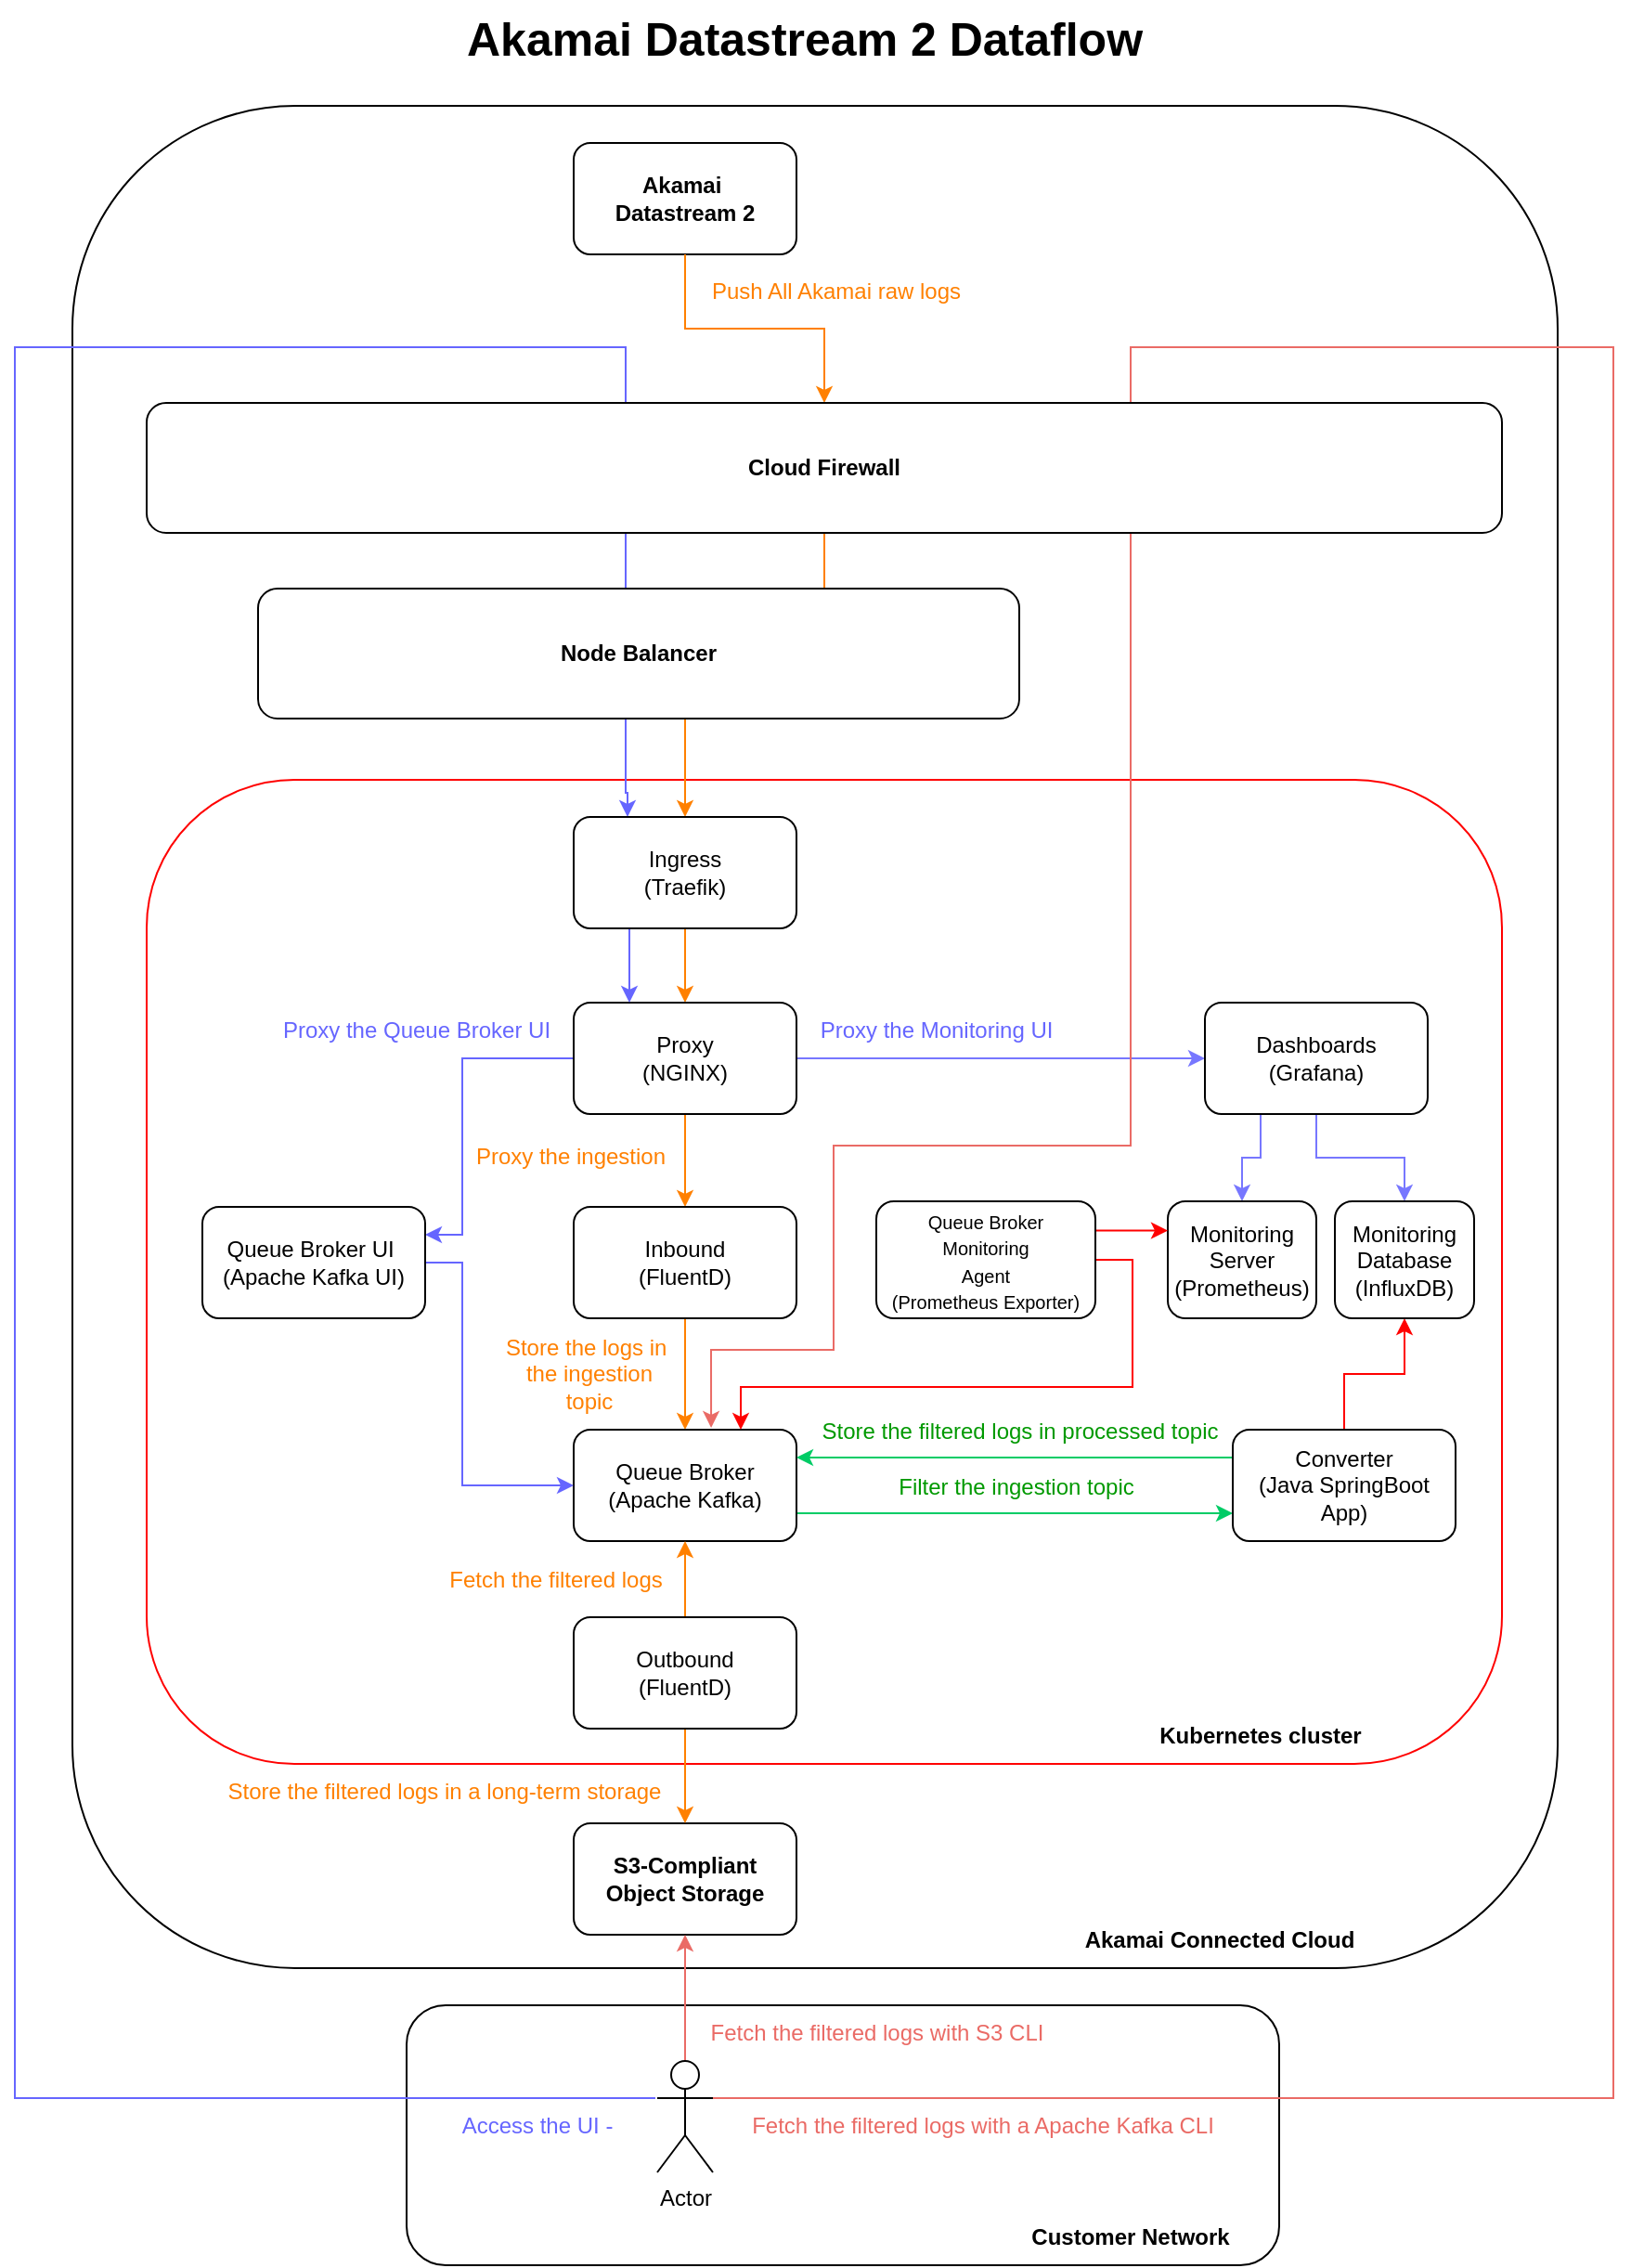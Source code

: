 <mxfile version="26.1.1">
  <diagram name="Page-1" id="92RJ4OFCEY1Zh97tm0ry">
    <mxGraphModel dx="954" dy="1360" grid="1" gridSize="10" guides="1" tooltips="1" connect="1" arrows="1" fold="1" page="1" pageScale="1" pageWidth="1169" pageHeight="827" math="0" shadow="0">
      <root>
        <mxCell id="0" />
        <mxCell id="1" parent="0" />
        <mxCell id="86" value="" style="rounded=1;whiteSpace=wrap;html=1;fillColor=none;" parent="1" vertex="1">
          <mxGeometry x="190" y="-770" width="800" height="1003" as="geometry" />
        </mxCell>
        <mxCell id="78" value="" style="rounded=1;whiteSpace=wrap;html=1;fillColor=none;" parent="1" vertex="1">
          <mxGeometry x="370" y="253" width="470" height="140" as="geometry" />
        </mxCell>
        <mxCell id="65" value="" style="rounded=1;whiteSpace=wrap;html=1;fillColor=none;strokeColor=light-dark(#ff0000, #ededed);" parent="1" vertex="1">
          <mxGeometry x="230" y="-407" width="730" height="530" as="geometry" />
        </mxCell>
        <mxCell id="14" style="edgeStyle=orthogonalEdgeStyle;rounded=0;orthogonalLoop=1;jettySize=auto;html=1;exitX=0.5;exitY=1;exitDx=0;exitDy=0;strokeColor=#FF8000;" parent="1" source="66" target="Ff-utBMH50buQREXnOfn-2" edge="1">
          <mxGeometry relative="1" as="geometry" />
        </mxCell>
        <mxCell id="70" style="edgeStyle=orthogonalEdgeStyle;rounded=0;orthogonalLoop=1;jettySize=auto;html=1;exitX=0.5;exitY=1;exitDx=0;exitDy=0;strokeColor=#FF8000;" parent="1" source="90" target="66" edge="1">
          <mxGeometry relative="1" as="geometry" />
        </mxCell>
        <mxCell id="Ff-utBMH50buQREXnOfn-1" value="Akamai&amp;nbsp;&lt;div&gt;Datastream 2&lt;/div&gt;" style="rounded=1;whiteSpace=wrap;html=1;fontStyle=1" parent="1" vertex="1">
          <mxGeometry x="460" y="-750" width="120" height="60" as="geometry" />
        </mxCell>
        <mxCell id="13" style="edgeStyle=orthogonalEdgeStyle;rounded=0;orthogonalLoop=1;jettySize=auto;html=1;exitX=0.5;exitY=1;exitDx=0;exitDy=0;strokeColor=#FF8000;" parent="1" source="Ff-utBMH50buQREXnOfn-2" target="Ff-utBMH50buQREXnOfn-3" edge="1">
          <mxGeometry relative="1" as="geometry" />
        </mxCell>
        <mxCell id="92" style="edgeStyle=orthogonalEdgeStyle;rounded=0;orthogonalLoop=1;jettySize=auto;html=1;entryX=1;entryY=0.25;entryDx=0;entryDy=0;strokeColor=light-dark(#6666ff, #ededed);exitX=0;exitY=0.5;exitDx=0;exitDy=0;" parent="1" source="Ff-utBMH50buQREXnOfn-2" target="30" edge="1">
          <mxGeometry relative="1" as="geometry">
            <mxPoint x="460" y="-242" as="sourcePoint" />
            <Array as="points">
              <mxPoint x="400" y="-257" />
              <mxPoint x="400" y="-162" />
            </Array>
          </mxGeometry>
        </mxCell>
        <mxCell id="8y0jEUqWhy8GcEJK-lbW-94" style="edgeStyle=orthogonalEdgeStyle;rounded=0;orthogonalLoop=1;jettySize=auto;html=1;entryX=0;entryY=0.5;entryDx=0;entryDy=0;strokeColor=light-dark(#7777ff, #ededed);" edge="1" parent="1" source="Ff-utBMH50buQREXnOfn-2" target="8y0jEUqWhy8GcEJK-lbW-93">
          <mxGeometry relative="1" as="geometry" />
        </mxCell>
        <mxCell id="Ff-utBMH50buQREXnOfn-2" value="Proxy&lt;div&gt;(NGINX)&lt;/div&gt;" style="rounded=1;whiteSpace=wrap;html=1;" parent="1" vertex="1">
          <mxGeometry x="460" y="-287" width="120" height="60" as="geometry" />
        </mxCell>
        <mxCell id="9" style="edgeStyle=orthogonalEdgeStyle;rounded=0;orthogonalLoop=1;jettySize=auto;html=1;exitX=0.5;exitY=1;exitDx=0;exitDy=0;entryX=0.5;entryY=0;entryDx=0;entryDy=0;strokeColor=#FF8000;" parent="1" source="Ff-utBMH50buQREXnOfn-3" target="Ff-utBMH50buQREXnOfn-4" edge="1">
          <mxGeometry relative="1" as="geometry" />
        </mxCell>
        <mxCell id="Ff-utBMH50buQREXnOfn-3" value="Inbound&lt;div&gt;(FluentD)&lt;/div&gt;" style="rounded=1;whiteSpace=wrap;html=1;" parent="1" vertex="1">
          <mxGeometry x="460" y="-177" width="120" height="60" as="geometry" />
        </mxCell>
        <mxCell id="57" style="edgeStyle=orthogonalEdgeStyle;rounded=0;orthogonalLoop=1;jettySize=auto;html=1;exitX=1;exitY=0.75;exitDx=0;exitDy=0;entryX=0;entryY=0.75;entryDx=0;entryDy=0;strokeColor=light-dark(#00cc66, #008f00);" parent="1" source="Ff-utBMH50buQREXnOfn-4" target="Ff-utBMH50buQREXnOfn-5" edge="1">
          <mxGeometry relative="1" as="geometry" />
        </mxCell>
        <mxCell id="Ff-utBMH50buQREXnOfn-4" value="Queue Broker&lt;div&gt;(Apache Kafka)&lt;/div&gt;" style="rounded=1;whiteSpace=wrap;html=1;" parent="1" vertex="1">
          <mxGeometry x="460" y="-57" width="120" height="60" as="geometry" />
        </mxCell>
        <mxCell id="11" style="edgeStyle=orthogonalEdgeStyle;rounded=0;orthogonalLoop=1;jettySize=auto;html=1;exitX=0;exitY=0.25;exitDx=0;exitDy=0;entryX=1;entryY=0.25;entryDx=0;entryDy=0;fontColor=#009900;strokeColor=#00CC66;" parent="1" source="Ff-utBMH50buQREXnOfn-5" target="Ff-utBMH50buQREXnOfn-4" edge="1">
          <mxGeometry relative="1" as="geometry" />
        </mxCell>
        <mxCell id="8y0jEUqWhy8GcEJK-lbW-100" style="edgeStyle=orthogonalEdgeStyle;rounded=0;orthogonalLoop=1;jettySize=auto;html=1;strokeColor=light-dark(#ff0000, #ededed);" edge="1" parent="1" source="Ff-utBMH50buQREXnOfn-5" target="8y0jEUqWhy8GcEJK-lbW-95">
          <mxGeometry relative="1" as="geometry" />
        </mxCell>
        <mxCell id="Ff-utBMH50buQREXnOfn-5" value="Converter&lt;div&gt;(Java SpringBoot App)&lt;/div&gt;" style="rounded=1;whiteSpace=wrap;html=1;" parent="1" vertex="1">
          <mxGeometry x="815" y="-57" width="120" height="60" as="geometry" />
        </mxCell>
        <mxCell id="Ff-utBMH50buQREXnOfn-6" value="S3-Compliant&lt;div&gt;Object Storage&lt;/div&gt;" style="rounded=1;whiteSpace=wrap;html=1;fontStyle=1" parent="1" vertex="1">
          <mxGeometry x="460" y="155" width="120" height="60" as="geometry" />
        </mxCell>
        <mxCell id="18" value="Proxy the ingestion" style="text;html=1;align=center;verticalAlign=middle;resizable=0;points=[];autosize=1;strokeColor=none;fillColor=none;fontColor=#FF8000;" parent="1" vertex="1">
          <mxGeometry x="393" y="-219" width="130" height="30" as="geometry" />
        </mxCell>
        <mxCell id="19" value="Store the logs in&amp;nbsp;&lt;div&gt;the ingestion&lt;/div&gt;&lt;div&gt;&amp;nbsp;topic&amp;nbsp;&lt;/div&gt;" style="text;html=1;align=center;verticalAlign=middle;resizable=0;points=[];autosize=1;strokeColor=none;fillColor=none;fontColor=#FF8000;" parent="1" vertex="1">
          <mxGeometry x="413" y="-117" width="110" height="60" as="geometry" />
        </mxCell>
        <mxCell id="22" value="Store the filtered logs in processed topic" style="text;html=1;align=center;verticalAlign=middle;resizable=0;points=[];autosize=1;strokeColor=none;fillColor=none;fontColor=#009900;rotation=0;" parent="1" vertex="1">
          <mxGeometry x="580" y="-71" width="240" height="30" as="geometry" />
        </mxCell>
        <mxCell id="28" style="edgeStyle=orthogonalEdgeStyle;rounded=0;orthogonalLoop=1;jettySize=auto;html=1;fontColor=#EA6B66;strokeColor=#EA6B66;entryX=0.5;entryY=1;entryDx=0;entryDy=0;" parent="1" source="25" target="Ff-utBMH50buQREXnOfn-6" edge="1">
          <mxGeometry relative="1" as="geometry">
            <mxPoint x="520" y="243" as="targetPoint" />
          </mxGeometry>
        </mxCell>
        <mxCell id="62" style="edgeStyle=orthogonalEdgeStyle;rounded=0;orthogonalLoop=1;jettySize=auto;html=1;entryX=0.25;entryY=0;entryDx=0;entryDy=0;strokeColor=#6666FF;" parent="1" edge="1">
          <mxGeometry relative="1" as="geometry">
            <Array as="points">
              <mxPoint x="159" y="303" />
              <mxPoint x="159" y="-640" />
              <mxPoint x="488" y="-640" />
              <mxPoint x="488" y="-400" />
              <mxPoint x="489" y="-400" />
            </Array>
            <mxPoint x="504" y="303.029" as="sourcePoint" />
            <mxPoint x="489" y="-387" as="targetPoint" />
          </mxGeometry>
        </mxCell>
        <mxCell id="76" style="edgeStyle=orthogonalEdgeStyle;rounded=0;orthogonalLoop=1;jettySize=auto;html=1;strokeColor=#EA6B66;endArrow=classic;startFill=0;entryX=0.617;entryY=-0.017;entryDx=0;entryDy=0;entryPerimeter=0;startArrow=none;endFill=1;" parent="1" source="25" edge="1" target="Ff-utBMH50buQREXnOfn-4">
          <mxGeometry relative="1" as="geometry">
            <mxPoint x="740" y="-550" as="targetPoint" />
            <Array as="points">
              <mxPoint x="1020" y="303" />
              <mxPoint x="1020" y="-640" />
              <mxPoint x="760" y="-640" />
              <mxPoint x="760" y="-210" />
              <mxPoint x="600" y="-210" />
              <mxPoint x="600" y="-100" />
              <mxPoint x="534" y="-100" />
            </Array>
          </mxGeometry>
        </mxCell>
        <mxCell id="25" value="Actor" style="shape=umlActor;verticalLabelPosition=bottom;verticalAlign=top;html=1;" parent="1" vertex="1">
          <mxGeometry x="505" y="283" width="30" height="60" as="geometry" />
        </mxCell>
        <mxCell id="26" value="Fetch the filtered logs with S3 CLI" style="text;html=1;align=center;verticalAlign=middle;resizable=0;points=[];autosize=1;strokeColor=none;fillColor=none;fontColor=#EA6B66;" parent="1" vertex="1">
          <mxGeometry x="523" y="253" width="200" height="30" as="geometry" />
        </mxCell>
        <mxCell id="31" style="edgeStyle=orthogonalEdgeStyle;rounded=0;orthogonalLoop=1;jettySize=auto;html=1;entryX=0;entryY=0.5;entryDx=0;entryDy=0;strokeColor=#6666FF;" parent="1" source="30" target="Ff-utBMH50buQREXnOfn-4" edge="1">
          <mxGeometry relative="1" as="geometry">
            <Array as="points">
              <mxPoint x="400" y="-147" />
              <mxPoint x="400" y="-27" />
            </Array>
          </mxGeometry>
        </mxCell>
        <mxCell id="30" value="&lt;div&gt;Queue Broker UI&amp;nbsp;&lt;/div&gt;&lt;div&gt;(Apache Kafka UI)&lt;/div&gt;" style="rounded=1;whiteSpace=wrap;html=1;" parent="1" vertex="1">
          <mxGeometry x="260" y="-177" width="120" height="60" as="geometry" />
        </mxCell>
        <mxCell id="36" value="&lt;font color=&quot;#6666ff&quot;&gt;Proxy the Queue Broker UI&lt;/font&gt;" style="text;html=1;align=center;verticalAlign=middle;resizable=0;points=[];autosize=1;strokeColor=none;fillColor=none;fontColor=default;" parent="1" vertex="1">
          <mxGeometry x="290" y="-287.5" width="170" height="30" as="geometry" />
        </mxCell>
        <mxCell id="54" value="" style="edgeStyle=orthogonalEdgeStyle;rounded=0;orthogonalLoop=1;jettySize=auto;html=1;strokeColor=#FF8000;" parent="1" source="48" target="Ff-utBMH50buQREXnOfn-4" edge="1">
          <mxGeometry relative="1" as="geometry" />
        </mxCell>
        <mxCell id="60" style="edgeStyle=orthogonalEdgeStyle;rounded=0;orthogonalLoop=1;jettySize=auto;html=1;entryX=0.5;entryY=0;entryDx=0;entryDy=0;strokeColor=#FF8000;" parent="1" source="48" target="Ff-utBMH50buQREXnOfn-6" edge="1">
          <mxGeometry relative="1" as="geometry" />
        </mxCell>
        <mxCell id="48" value="&lt;div&gt;Outbound&lt;/div&gt;&lt;div&gt;(FluentD)&lt;/div&gt;" style="rounded=1;whiteSpace=wrap;html=1;" parent="1" vertex="1">
          <mxGeometry x="460" y="44" width="120" height="60" as="geometry" />
        </mxCell>
        <mxCell id="51" value="Push All Akamai raw logs" style="text;html=1;align=center;verticalAlign=middle;resizable=0;points=[];autosize=1;strokeColor=none;fillColor=none;fontColor=#FF8000;" parent="1" vertex="1">
          <mxGeometry x="521" y="-685" width="160" height="30" as="geometry" />
        </mxCell>
        <mxCell id="55" value="Fetch the filtered logs" style="text;html=1;align=center;verticalAlign=middle;resizable=0;points=[];autosize=1;strokeColor=none;fillColor=none;fontColor=#FF8000;" parent="1" vertex="1">
          <mxGeometry x="380" y="9" width="140" height="30" as="geometry" />
        </mxCell>
        <mxCell id="21" value="Filter the ingestion topic" style="text;html=1;align=center;verticalAlign=middle;resizable=0;points=[];autosize=1;strokeColor=none;fillColor=none;fontColor=#009900;" parent="1" vertex="1">
          <mxGeometry x="623" y="-41" width="150" height="30" as="geometry" />
        </mxCell>
        <mxCell id="61" value="Store the filtered logs in a long-term storage" style="text;html=1;align=center;verticalAlign=middle;resizable=0;points=[];autosize=1;strokeColor=none;fillColor=none;fontColor=#FF8000;" parent="1" vertex="1">
          <mxGeometry x="260" y="123" width="260" height="30" as="geometry" />
        </mxCell>
        <mxCell id="64" value="Access the UI -" style="text;html=1;align=center;verticalAlign=middle;resizable=0;points=[];autosize=1;strokeColor=none;fillColor=none;fontColor=#6666FF;" parent="1" vertex="1">
          <mxGeometry x="390" y="303" width="100" height="30" as="geometry" />
        </mxCell>
        <mxCell id="73" style="edgeStyle=orthogonalEdgeStyle;rounded=0;orthogonalLoop=1;jettySize=auto;html=1;exitX=0.25;exitY=1;exitDx=0;exitDy=0;entryX=0.25;entryY=0;entryDx=0;entryDy=0;strokeColor=#6666FF;" parent="1" source="66" target="Ff-utBMH50buQREXnOfn-2" edge="1">
          <mxGeometry relative="1" as="geometry" />
        </mxCell>
        <mxCell id="66" value="Ingress&lt;div&gt;(Traefik)&lt;/div&gt;" style="rounded=1;whiteSpace=wrap;html=1;" parent="1" vertex="1">
          <mxGeometry x="460" y="-387" width="120" height="60" as="geometry" />
        </mxCell>
        <mxCell id="77" value="Fetch the filtered logs with a Apache Kafka CLI" style="text;html=1;align=center;verticalAlign=middle;resizable=0;points=[];autosize=1;strokeColor=none;fillColor=none;fontColor=#EA6B66;" parent="1" vertex="1">
          <mxGeometry x="545" y="303" width="270" height="30" as="geometry" />
        </mxCell>
        <mxCell id="80" value="Customer Network" style="text;html=1;strokeColor=none;fillColor=none;align=center;verticalAlign=middle;whiteSpace=wrap;rounded=0;fontStyle=1" parent="1" vertex="1">
          <mxGeometry x="640" y="363" width="240" height="30" as="geometry" />
        </mxCell>
        <mxCell id="83" value="Node Balancer" style="rounded=1;whiteSpace=wrap;html=1;fontStyle=1" parent="1" vertex="1">
          <mxGeometry x="290" y="-510" width="410" height="70" as="geometry" />
        </mxCell>
        <mxCell id="85" value="Kubernetes cluster" style="text;html=1;strokeColor=none;fillColor=none;align=center;verticalAlign=middle;whiteSpace=wrap;rounded=0;fontStyle=1" parent="1" vertex="1">
          <mxGeometry x="710" y="93" width="240" height="30" as="geometry" />
        </mxCell>
        <mxCell id="88" value="Akamai Connected Cloud" style="text;html=1;strokeColor=none;fillColor=none;align=center;verticalAlign=middle;whiteSpace=wrap;rounded=0;fontStyle=1" parent="1" vertex="1">
          <mxGeometry x="688" y="203" width="240" height="30" as="geometry" />
        </mxCell>
        <mxCell id="89" value="Akamai Datastream 2 Dataflow" style="text;html=1;align=center;verticalAlign=middle;resizable=0;points=[];autosize=1;strokeColor=none;fillColor=none;fontSize=25;fontStyle=1" parent="1" vertex="1">
          <mxGeometry x="389" y="-827" width="390" height="40" as="geometry" />
        </mxCell>
        <mxCell id="91" value="" style="edgeStyle=orthogonalEdgeStyle;rounded=0;orthogonalLoop=1;jettySize=auto;html=1;exitX=0.5;exitY=1;exitDx=0;exitDy=0;strokeColor=#FF8000;" parent="1" source="Ff-utBMH50buQREXnOfn-1" target="90" edge="1">
          <mxGeometry relative="1" as="geometry">
            <mxPoint x="520" y="-690" as="sourcePoint" />
            <mxPoint x="520" y="-387" as="targetPoint" />
          </mxGeometry>
        </mxCell>
        <mxCell id="90" value="Cloud Firewall" style="rounded=1;whiteSpace=wrap;html=1;fontStyle=1" parent="1" vertex="1">
          <mxGeometry x="230" y="-610" width="730" height="70" as="geometry" />
        </mxCell>
        <mxCell id="8y0jEUqWhy8GcEJK-lbW-101" style="edgeStyle=orthogonalEdgeStyle;rounded=0;orthogonalLoop=1;jettySize=auto;html=1;entryX=0.5;entryY=0;entryDx=0;entryDy=0;strokeColor=light-dark(#7777ff, #ededed);" edge="1" parent="1" source="8y0jEUqWhy8GcEJK-lbW-93" target="8y0jEUqWhy8GcEJK-lbW-95">
          <mxGeometry relative="1" as="geometry" />
        </mxCell>
        <mxCell id="8y0jEUqWhy8GcEJK-lbW-102" style="edgeStyle=orthogonalEdgeStyle;rounded=0;orthogonalLoop=1;jettySize=auto;html=1;exitX=0.25;exitY=1;exitDx=0;exitDy=0;entryX=0.5;entryY=0;entryDx=0;entryDy=0;strokeColor=light-dark(#7777ff, #ededed);" edge="1" parent="1" source="8y0jEUqWhy8GcEJK-lbW-93" target="8y0jEUqWhy8GcEJK-lbW-96">
          <mxGeometry relative="1" as="geometry" />
        </mxCell>
        <mxCell id="8y0jEUqWhy8GcEJK-lbW-93" value="&lt;div&gt;Dashboards&lt;/div&gt;&lt;div&gt;(Grafana)&lt;/div&gt;" style="rounded=1;whiteSpace=wrap;html=1;" vertex="1" parent="1">
          <mxGeometry x="800" y="-287" width="120" height="60" as="geometry" />
        </mxCell>
        <mxCell id="8y0jEUqWhy8GcEJK-lbW-95" value="&lt;div&gt;Monitoring Database&lt;/div&gt;&lt;div&gt;(InfluxDB)&lt;/div&gt;" style="rounded=1;whiteSpace=wrap;html=1;" vertex="1" parent="1">
          <mxGeometry x="870" y="-180" width="75" height="63" as="geometry" />
        </mxCell>
        <mxCell id="8y0jEUqWhy8GcEJK-lbW-96" value="Monitoring Server&lt;div&gt;(Prometheus)&lt;/div&gt;" style="rounded=1;whiteSpace=wrap;html=1;" vertex="1" parent="1">
          <mxGeometry x="780" y="-180" width="80" height="63" as="geometry" />
        </mxCell>
        <mxCell id="8y0jEUqWhy8GcEJK-lbW-103" style="edgeStyle=orthogonalEdgeStyle;rounded=0;orthogonalLoop=1;jettySize=auto;html=1;exitX=1;exitY=0.25;exitDx=0;exitDy=0;entryX=0;entryY=0.25;entryDx=0;entryDy=0;strokeColor=light-dark(#ff0000, #ededed);" edge="1" parent="1" source="8y0jEUqWhy8GcEJK-lbW-99" target="8y0jEUqWhy8GcEJK-lbW-96">
          <mxGeometry relative="1" as="geometry" />
        </mxCell>
        <mxCell id="8y0jEUqWhy8GcEJK-lbW-104" style="edgeStyle=orthogonalEdgeStyle;rounded=0;orthogonalLoop=1;jettySize=auto;html=1;exitX=1;exitY=0.5;exitDx=0;exitDy=0;entryX=0.75;entryY=0;entryDx=0;entryDy=0;strokeColor=#FF0000;" edge="1" parent="1" source="8y0jEUqWhy8GcEJK-lbW-99" target="Ff-utBMH50buQREXnOfn-4">
          <mxGeometry relative="1" as="geometry">
            <Array as="points">
              <mxPoint x="761" y="-148" />
              <mxPoint x="761" y="-80" />
              <mxPoint x="550" y="-80" />
            </Array>
          </mxGeometry>
        </mxCell>
        <mxCell id="8y0jEUqWhy8GcEJK-lbW-99" value="&lt;font style=&quot;font-size: 10px;&quot;&gt;Queue Broker&lt;/font&gt;&lt;div&gt;&lt;font style=&quot;font-size: 10px;&quot;&gt;Monitoring&lt;/font&gt;&lt;/div&gt;&lt;div&gt;&lt;font style=&quot;font-size: 10px;&quot;&gt;Agent&lt;/font&gt;&lt;/div&gt;&lt;div&gt;&lt;font style=&quot;font-size: 10px;&quot;&gt;(Prometheus Exporter)&lt;/font&gt;&lt;/div&gt;" style="rounded=1;whiteSpace=wrap;html=1;" vertex="1" parent="1">
          <mxGeometry x="623" y="-180" width="118" height="63" as="geometry" />
        </mxCell>
        <mxCell id="8y0jEUqWhy8GcEJK-lbW-105" value="&lt;font color=&quot;#6666ff&quot;&gt;Proxy the Monitoring UI&lt;/font&gt;" style="text;html=1;align=center;verticalAlign=middle;resizable=0;points=[];autosize=1;strokeColor=none;fillColor=none;fontColor=default;" vertex="1" parent="1">
          <mxGeometry x="580" y="-287" width="150" height="30" as="geometry" />
        </mxCell>
      </root>
    </mxGraphModel>
  </diagram>
</mxfile>
